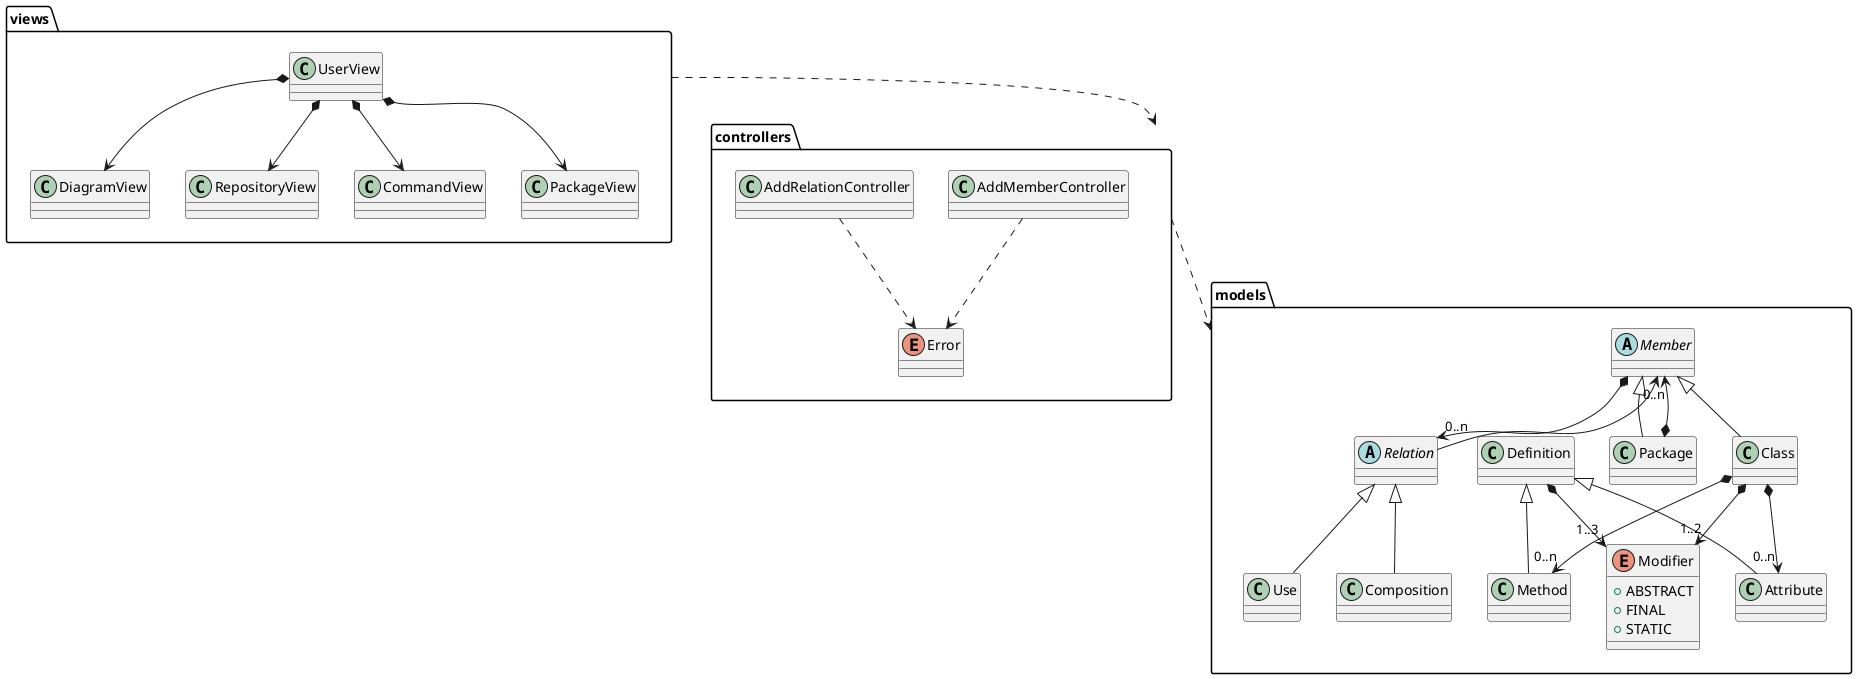 @startuml analisis
package views {
    class UserView
    class CommandView
    class PackageView
    class DiagramView
    class RepositoryView
}

UserView *-down-> PackageView
UserView *-down-> CommandView
UserView *-down-> DiagramView
UserView *-down-> RepositoryView

package controllers {
    class AddMemberController
    class AddRelationController
    enum Error
}



package models {
    abstract Member
    class Package
    class Class
    class Definition
    class Attribute
    class Method
    enum Modifier{
        +ABSTRACT
        +FINAL
        +STATIC
    }
    abstract Relation
    class Composition
    class Use
}

Member <|-down- Class
Member <|-down- Package
Package *-up-> "0..n" Member
Class *-down-> "0..n" Attribute
Class *-down-> "0..n" Method
Definition <|-down- Method
Definition <|-down- Attribute
Class *-down-> "1..2" Modifier
Definition *-down-> "1..3" Modifier
Member *-down-> "0..n" Relation
Relation -down-> Member
Relation <|-down- Composition
Relation <|-down- Use
AddMemberController .down.> Error
AddRelationController .down.> Error

views .down.> controllers
controllers .down.> models
@enduml

@startuml analisis_add_relation
allow_mixing

actor User

package views {
    object CommandView
    object PackageView
    object DiagramView
}

User -down-> CommandView
note on link
execute(string)
end note

package controllers {
    object AddRelationController
}

CommandView .down.> AddRelationController
note on link
add(string): Error
end note

package models {
    object Member
    object Package
    object "class\n:Class" as Class 
    object Attribute
    object Method
    object "relation\n:Composition" as Composition
    object "relation\n:Use" as Use
    object Relation
}
AddRelationController .down.> Composition
note on link
new(member)
set(cardinality)
set(role)
end note
AddRelationController .down.> Use
note on link
new(member)
set(cardinality)
set(role)
end note

Package *-down-> "0..n" Member
note on link
isName(string): boolean
add(relation)
getUSTUML(): String
getPlantUML(): String
end note

AddRelationController .down.> Attribute
note on link
new(name, type)
set(modifiers)
end note
AddRelationController .down.> Method
note on link
new(name)
set(modifiers)
set(type)
end note
AddRelationController .down.> Class
note on link
new(name)
set(modifiers)
set(attributes)
set(methods)
end note
AddRelationController -down-> Package
note on link
get(string): Class
add(Class, relation)
getUSTUML(): String
getPlantUML(): String
end note

PackageView .down.> AddRelationController
note on link
getUSTUML(): String
end note

DiagramView .down.> AddRelationController
note on link
getPlantUML(): String
end note

Member <|-down- Class

Class *-down-> Method
note on link
getUSTUML(): String
getPlantUML(): String
end note
Class *-down-> Attribute
note on link
getUSTUML(): String
getPlantUML(): String
end note

Member *-down-> Relation
note on link
getUSTUML(): String
getPlantUML(): String
end note

Relation <|-down- Use
Relation <|-down- Composition
@enduml

@startuml analisis_add_member
allow_mixing

actor User

package views {
    object CommandView
    object PackageView
    object DiagramView
}

User -down-> CommandView
note on link
execute(string)
end note

package controllers {
    object AddMemberController
}

CommandView .down.> AddMemberController
note on link
add(string): Error
end note

package models {
    object Member
    object Package
    object "class\n:Class" as Class 
    object Attribute
    object Method
    object "relation\n:Composition" as Composition
    object "relation\n:Use" as Use
    object Relation
}
AddMemberController .down.> Composition
note on link
new(member)
set(cardinality)
set(role)
end note
AddMemberController .down.> Use
note on link
new(member)
set(cardinality)
set(role)
end note

Package *-down-> "0..n" Member
note on link
isName(string): boolean
add(relation)
getUSTUML(): String
getPlantUML(): String
end note

AddMemberController .down.> Attribute
note on link
new(name, type)
set(modifiers)
end note
AddMemberController .down.> Method
note on link
new(name)
set(modifiers)
set(type)
end note
AddMemberController .down.> Class
note on link
new(name)
set(modifiers)
set(attributes)
set(methods)
end note
AddMemberController -down-> Package
note on link
get(string): Class
add(Class, relation)
getUSTUML(): String
getPlantUML(): String
end note

PackageView .down.> AddMemberController
note on link
getUSTUML(): String
end note

DiagramView .down.> AddMemberController
note on link
getPlantUML(): String
end note

Member <|-down- Class

Class *-down-> Method
note on link
getUSTUML(): String
getPlantUML(): String
end note
Class *-down-> Attribute
note on link
getUSTUML(): String
getPlantUML(): String
end note

Member *-down-> Relation
note on link
getUSTUML(): String
getPlantUML(): String
end note

Relation <|-down- Use
Relation <|-down- Composition
@enduml